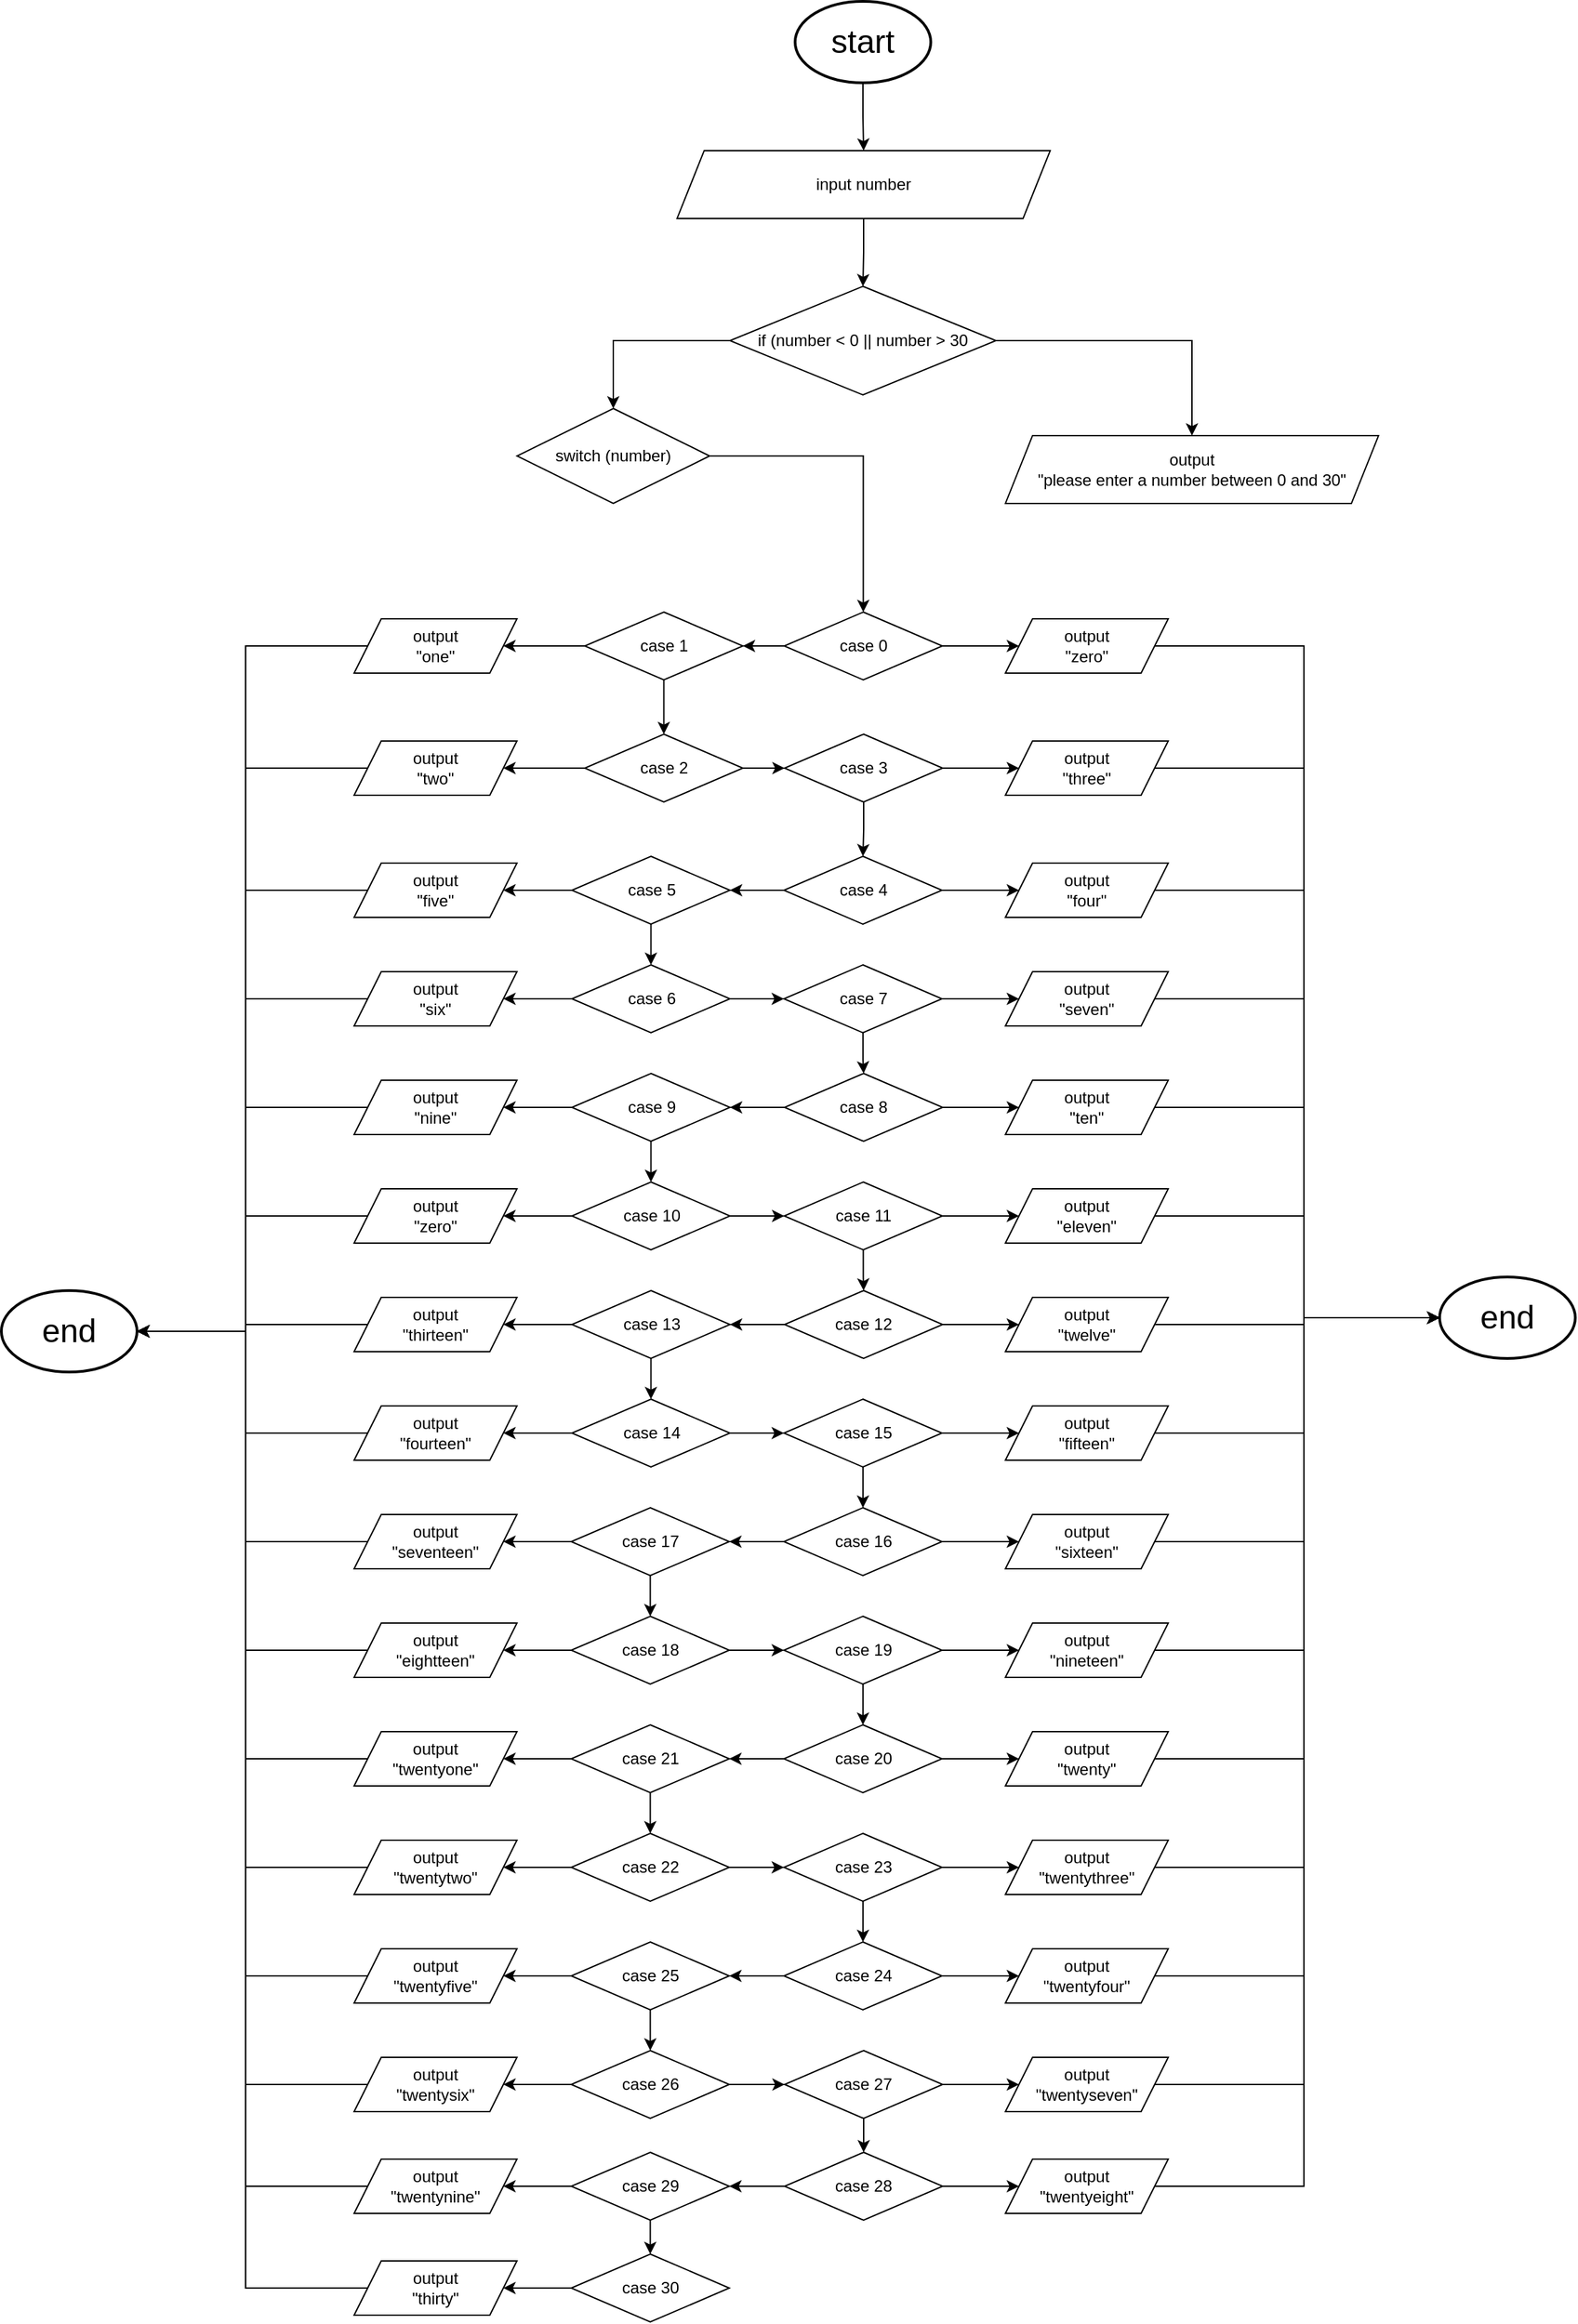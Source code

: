 <mxfile version="25.0.3">
  <diagram name="Page-1" id="EBwLO6QGOwt3dh95xcYI">
    <mxGraphModel dx="4037" dy="1658" grid="1" gridSize="10" guides="1" tooltips="1" connect="1" arrows="1" fold="1" page="1" pageScale="1" pageWidth="850" pageHeight="1100" math="0" shadow="0">
      <root>
        <mxCell id="0" />
        <mxCell id="1" parent="0" />
        <mxCell id="zRqvrmHokOxKd8AB4O5T-6" style="edgeStyle=orthogonalEdgeStyle;rounded=0;orthogonalLoop=1;jettySize=auto;html=1;entryX=0.5;entryY=0;entryDx=0;entryDy=0;" edge="1" parent="1" source="zRqvrmHokOxKd8AB4O5T-1" target="zRqvrmHokOxKd8AB4O5T-4">
          <mxGeometry relative="1" as="geometry" />
        </mxCell>
        <mxCell id="zRqvrmHokOxKd8AB4O5T-1" value="&lt;font style=&quot;font-size: 24px;&quot;&gt;start&lt;/font&gt;" style="strokeWidth=2;html=1;shape=mxgraph.flowchart.start_1;whiteSpace=wrap;" vertex="1" parent="1">
          <mxGeometry x="375" y="40" width="100" height="60" as="geometry" />
        </mxCell>
        <mxCell id="zRqvrmHokOxKd8AB4O5T-9" style="edgeStyle=orthogonalEdgeStyle;rounded=0;orthogonalLoop=1;jettySize=auto;html=1;entryX=0.5;entryY=0;entryDx=0;entryDy=0;" edge="1" parent="1" source="zRqvrmHokOxKd8AB4O5T-3" target="zRqvrmHokOxKd8AB4O5T-8">
          <mxGeometry relative="1" as="geometry" />
        </mxCell>
        <mxCell id="zRqvrmHokOxKd8AB4O5T-11" style="edgeStyle=orthogonalEdgeStyle;rounded=0;orthogonalLoop=1;jettySize=auto;html=1;entryX=0.5;entryY=0;entryDx=0;entryDy=0;" edge="1" parent="1" source="zRqvrmHokOxKd8AB4O5T-3" target="zRqvrmHokOxKd8AB4O5T-10">
          <mxGeometry relative="1" as="geometry" />
        </mxCell>
        <mxCell id="zRqvrmHokOxKd8AB4O5T-3" value="if (number &amp;lt; 0 || number &amp;gt; 30" style="rhombus;whiteSpace=wrap;html=1;" vertex="1" parent="1">
          <mxGeometry x="327" y="250" width="196" height="80" as="geometry" />
        </mxCell>
        <mxCell id="zRqvrmHokOxKd8AB4O5T-7" style="edgeStyle=orthogonalEdgeStyle;rounded=0;orthogonalLoop=1;jettySize=auto;html=1;entryX=0.5;entryY=0;entryDx=0;entryDy=0;" edge="1" parent="1" source="zRqvrmHokOxKd8AB4O5T-4" target="zRqvrmHokOxKd8AB4O5T-3">
          <mxGeometry relative="1" as="geometry" />
        </mxCell>
        <mxCell id="zRqvrmHokOxKd8AB4O5T-4" value="input number" style="shape=parallelogram;perimeter=parallelogramPerimeter;whiteSpace=wrap;html=1;fixedSize=1;" vertex="1" parent="1">
          <mxGeometry x="288" y="150" width="275" height="50" as="geometry" />
        </mxCell>
        <mxCell id="zRqvrmHokOxKd8AB4O5T-13" style="edgeStyle=orthogonalEdgeStyle;rounded=0;orthogonalLoop=1;jettySize=auto;html=1;" edge="1" parent="1" source="zRqvrmHokOxKd8AB4O5T-8" target="zRqvrmHokOxKd8AB4O5T-12">
          <mxGeometry relative="1" as="geometry" />
        </mxCell>
        <mxCell id="zRqvrmHokOxKd8AB4O5T-8" value="switch (number)" style="rhombus;whiteSpace=wrap;html=1;" vertex="1" parent="1">
          <mxGeometry x="170" y="340" width="142" height="70" as="geometry" />
        </mxCell>
        <mxCell id="zRqvrmHokOxKd8AB4O5T-10" value="output&lt;br&gt;&quot;please enter a number between 0 and 30&quot;" style="shape=parallelogram;perimeter=parallelogramPerimeter;whiteSpace=wrap;html=1;fixedSize=1;" vertex="1" parent="1">
          <mxGeometry x="530" y="360" width="275" height="50" as="geometry" />
        </mxCell>
        <mxCell id="zRqvrmHokOxKd8AB4O5T-50" style="edgeStyle=orthogonalEdgeStyle;rounded=0;orthogonalLoop=1;jettySize=auto;html=1;" edge="1" parent="1" source="zRqvrmHokOxKd8AB4O5T-12" target="zRqvrmHokOxKd8AB4O5T-49">
          <mxGeometry relative="1" as="geometry" />
        </mxCell>
        <mxCell id="zRqvrmHokOxKd8AB4O5T-12" value="case 0" style="rhombus;whiteSpace=wrap;html=1;" vertex="1" parent="1">
          <mxGeometry x="367" y="490" width="116.5" height="50" as="geometry" />
        </mxCell>
        <mxCell id="zRqvrmHokOxKd8AB4O5T-52" style="edgeStyle=orthogonalEdgeStyle;rounded=0;orthogonalLoop=1;jettySize=auto;html=1;entryX=1;entryY=0.5;entryDx=0;entryDy=0;" edge="1" parent="1" source="zRqvrmHokOxKd8AB4O5T-15" target="zRqvrmHokOxKd8AB4O5T-51">
          <mxGeometry relative="1" as="geometry" />
        </mxCell>
        <mxCell id="zRqvrmHokOxKd8AB4O5T-53" style="edgeStyle=orthogonalEdgeStyle;rounded=0;orthogonalLoop=1;jettySize=auto;html=1;entryX=0.5;entryY=0;entryDx=0;entryDy=0;" edge="1" parent="1" source="zRqvrmHokOxKd8AB4O5T-15" target="zRqvrmHokOxKd8AB4O5T-17">
          <mxGeometry relative="1" as="geometry" />
        </mxCell>
        <mxCell id="zRqvrmHokOxKd8AB4O5T-15" value="case 1" style="rhombus;whiteSpace=wrap;html=1;" vertex="1" parent="1">
          <mxGeometry x="220" y="490" width="116.5" height="50" as="geometry" />
        </mxCell>
        <mxCell id="zRqvrmHokOxKd8AB4O5T-55" style="edgeStyle=orthogonalEdgeStyle;rounded=0;orthogonalLoop=1;jettySize=auto;html=1;entryX=1;entryY=0.5;entryDx=0;entryDy=0;" edge="1" parent="1" source="zRqvrmHokOxKd8AB4O5T-17" target="zRqvrmHokOxKd8AB4O5T-54">
          <mxGeometry relative="1" as="geometry" />
        </mxCell>
        <mxCell id="zRqvrmHokOxKd8AB4O5T-58" style="edgeStyle=orthogonalEdgeStyle;rounded=0;orthogonalLoop=1;jettySize=auto;html=1;entryX=0;entryY=0.5;entryDx=0;entryDy=0;" edge="1" parent="1" source="zRqvrmHokOxKd8AB4O5T-17" target="zRqvrmHokOxKd8AB4O5T-18">
          <mxGeometry relative="1" as="geometry" />
        </mxCell>
        <mxCell id="zRqvrmHokOxKd8AB4O5T-17" value="case 2" style="rhombus;whiteSpace=wrap;html=1;" vertex="1" parent="1">
          <mxGeometry x="220" y="580" width="116.5" height="50" as="geometry" />
        </mxCell>
        <mxCell id="zRqvrmHokOxKd8AB4O5T-57" style="edgeStyle=orthogonalEdgeStyle;rounded=0;orthogonalLoop=1;jettySize=auto;html=1;entryX=0;entryY=0.5;entryDx=0;entryDy=0;" edge="1" parent="1" source="zRqvrmHokOxKd8AB4O5T-18" target="zRqvrmHokOxKd8AB4O5T-56">
          <mxGeometry relative="1" as="geometry" />
        </mxCell>
        <mxCell id="zRqvrmHokOxKd8AB4O5T-59" style="edgeStyle=orthogonalEdgeStyle;rounded=0;orthogonalLoop=1;jettySize=auto;html=1;entryX=0.5;entryY=0;entryDx=0;entryDy=0;" edge="1" parent="1" source="zRqvrmHokOxKd8AB4O5T-18" target="zRqvrmHokOxKd8AB4O5T-19">
          <mxGeometry relative="1" as="geometry" />
        </mxCell>
        <mxCell id="zRqvrmHokOxKd8AB4O5T-18" value="case 3" style="rhombus;whiteSpace=wrap;html=1;" vertex="1" parent="1">
          <mxGeometry x="367.25" y="580" width="116.5" height="50" as="geometry" />
        </mxCell>
        <mxCell id="zRqvrmHokOxKd8AB4O5T-99" style="edgeStyle=orthogonalEdgeStyle;rounded=0;orthogonalLoop=1;jettySize=auto;html=1;entryX=0;entryY=0.5;entryDx=0;entryDy=0;" edge="1" parent="1" source="zRqvrmHokOxKd8AB4O5T-19" target="zRqvrmHokOxKd8AB4O5T-60">
          <mxGeometry relative="1" as="geometry" />
        </mxCell>
        <mxCell id="zRqvrmHokOxKd8AB4O5T-100" style="edgeStyle=orthogonalEdgeStyle;rounded=0;orthogonalLoop=1;jettySize=auto;html=1;entryX=1;entryY=0.5;entryDx=0;entryDy=0;" edge="1" parent="1" source="zRqvrmHokOxKd8AB4O5T-19" target="zRqvrmHokOxKd8AB4O5T-20">
          <mxGeometry relative="1" as="geometry" />
        </mxCell>
        <mxCell id="zRqvrmHokOxKd8AB4O5T-19" value="case 4" style="rhombus;whiteSpace=wrap;html=1;" vertex="1" parent="1">
          <mxGeometry x="366.75" y="670" width="116.5" height="50" as="geometry" />
        </mxCell>
        <mxCell id="zRqvrmHokOxKd8AB4O5T-94" style="edgeStyle=orthogonalEdgeStyle;rounded=0;orthogonalLoop=1;jettySize=auto;html=1;entryX=1;entryY=0.5;entryDx=0;entryDy=0;" edge="1" parent="1" source="zRqvrmHokOxKd8AB4O5T-20" target="zRqvrmHokOxKd8AB4O5T-61">
          <mxGeometry relative="1" as="geometry" />
        </mxCell>
        <mxCell id="zRqvrmHokOxKd8AB4O5T-95" style="edgeStyle=orthogonalEdgeStyle;rounded=0;orthogonalLoop=1;jettySize=auto;html=1;entryX=0.5;entryY=0;entryDx=0;entryDy=0;" edge="1" parent="1" source="zRqvrmHokOxKd8AB4O5T-20" target="zRqvrmHokOxKd8AB4O5T-21">
          <mxGeometry relative="1" as="geometry" />
        </mxCell>
        <mxCell id="zRqvrmHokOxKd8AB4O5T-20" value="case 5" style="rhombus;whiteSpace=wrap;html=1;" vertex="1" parent="1">
          <mxGeometry x="210.5" y="670" width="116.5" height="50" as="geometry" />
        </mxCell>
        <mxCell id="zRqvrmHokOxKd8AB4O5T-96" style="edgeStyle=orthogonalEdgeStyle;rounded=0;orthogonalLoop=1;jettySize=auto;html=1;entryX=1;entryY=0.5;entryDx=0;entryDy=0;" edge="1" parent="1" source="zRqvrmHokOxKd8AB4O5T-21" target="zRqvrmHokOxKd8AB4O5T-62">
          <mxGeometry relative="1" as="geometry" />
        </mxCell>
        <mxCell id="zRqvrmHokOxKd8AB4O5T-21" value="case 6" style="rhombus;whiteSpace=wrap;html=1;" vertex="1" parent="1">
          <mxGeometry x="210.5" y="750" width="116.5" height="50" as="geometry" />
        </mxCell>
        <mxCell id="zRqvrmHokOxKd8AB4O5T-98" style="edgeStyle=orthogonalEdgeStyle;rounded=0;orthogonalLoop=1;jettySize=auto;html=1;entryX=0;entryY=0.5;entryDx=0;entryDy=0;" edge="1" parent="1" source="zRqvrmHokOxKd8AB4O5T-22" target="zRqvrmHokOxKd8AB4O5T-80">
          <mxGeometry relative="1" as="geometry" />
        </mxCell>
        <mxCell id="zRqvrmHokOxKd8AB4O5T-101" style="edgeStyle=orthogonalEdgeStyle;rounded=0;orthogonalLoop=1;jettySize=auto;html=1;entryX=0.5;entryY=0;entryDx=0;entryDy=0;" edge="1" parent="1" source="zRqvrmHokOxKd8AB4O5T-22" target="zRqvrmHokOxKd8AB4O5T-23">
          <mxGeometry relative="1" as="geometry" />
        </mxCell>
        <mxCell id="zRqvrmHokOxKd8AB4O5T-22" value="case 7" style="rhombus;whiteSpace=wrap;html=1;" vertex="1" parent="1">
          <mxGeometry x="366.75" y="750" width="116.5" height="50" as="geometry" />
        </mxCell>
        <mxCell id="zRqvrmHokOxKd8AB4O5T-102" style="edgeStyle=orthogonalEdgeStyle;rounded=0;orthogonalLoop=1;jettySize=auto;html=1;entryX=0;entryY=0.5;entryDx=0;entryDy=0;" edge="1" parent="1" source="zRqvrmHokOxKd8AB4O5T-23" target="zRqvrmHokOxKd8AB4O5T-81">
          <mxGeometry relative="1" as="geometry" />
        </mxCell>
        <mxCell id="zRqvrmHokOxKd8AB4O5T-103" style="edgeStyle=orthogonalEdgeStyle;rounded=0;orthogonalLoop=1;jettySize=auto;html=1;entryX=1;entryY=0.5;entryDx=0;entryDy=0;" edge="1" parent="1" source="zRqvrmHokOxKd8AB4O5T-23" target="zRqvrmHokOxKd8AB4O5T-24">
          <mxGeometry relative="1" as="geometry" />
        </mxCell>
        <mxCell id="zRqvrmHokOxKd8AB4O5T-23" value="case 8" style="rhombus;whiteSpace=wrap;html=1;" vertex="1" parent="1">
          <mxGeometry x="367.25" y="830" width="116.5" height="50" as="geometry" />
        </mxCell>
        <mxCell id="zRqvrmHokOxKd8AB4O5T-104" style="edgeStyle=orthogonalEdgeStyle;rounded=0;orthogonalLoop=1;jettySize=auto;html=1;entryX=1;entryY=0.5;entryDx=0;entryDy=0;" edge="1" parent="1" source="zRqvrmHokOxKd8AB4O5T-24" target="zRqvrmHokOxKd8AB4O5T-63">
          <mxGeometry relative="1" as="geometry" />
        </mxCell>
        <mxCell id="zRqvrmHokOxKd8AB4O5T-105" style="edgeStyle=orthogonalEdgeStyle;rounded=0;orthogonalLoop=1;jettySize=auto;html=1;entryX=0.5;entryY=0;entryDx=0;entryDy=0;" edge="1" parent="1" source="zRqvrmHokOxKd8AB4O5T-24" target="zRqvrmHokOxKd8AB4O5T-25">
          <mxGeometry relative="1" as="geometry" />
        </mxCell>
        <mxCell id="zRqvrmHokOxKd8AB4O5T-24" value="case 9" style="rhombus;whiteSpace=wrap;html=1;" vertex="1" parent="1">
          <mxGeometry x="210.5" y="830" width="116.5" height="50" as="geometry" />
        </mxCell>
        <mxCell id="zRqvrmHokOxKd8AB4O5T-106" style="edgeStyle=orthogonalEdgeStyle;rounded=0;orthogonalLoop=1;jettySize=auto;html=1;entryX=1;entryY=0.5;entryDx=0;entryDy=0;" edge="1" parent="1" source="zRqvrmHokOxKd8AB4O5T-25" target="zRqvrmHokOxKd8AB4O5T-64">
          <mxGeometry relative="1" as="geometry" />
        </mxCell>
        <mxCell id="zRqvrmHokOxKd8AB4O5T-107" style="edgeStyle=orthogonalEdgeStyle;rounded=0;orthogonalLoop=1;jettySize=auto;html=1;entryX=0;entryY=0.5;entryDx=0;entryDy=0;" edge="1" parent="1" source="zRqvrmHokOxKd8AB4O5T-25" target="zRqvrmHokOxKd8AB4O5T-26">
          <mxGeometry relative="1" as="geometry" />
        </mxCell>
        <mxCell id="zRqvrmHokOxKd8AB4O5T-25" value="case 10" style="rhombus;whiteSpace=wrap;html=1;" vertex="1" parent="1">
          <mxGeometry x="210.5" y="910" width="116.5" height="50" as="geometry" />
        </mxCell>
        <mxCell id="zRqvrmHokOxKd8AB4O5T-108" style="edgeStyle=orthogonalEdgeStyle;rounded=0;orthogonalLoop=1;jettySize=auto;html=1;entryX=0;entryY=0.5;entryDx=0;entryDy=0;" edge="1" parent="1" source="zRqvrmHokOxKd8AB4O5T-26" target="zRqvrmHokOxKd8AB4O5T-82">
          <mxGeometry relative="1" as="geometry" />
        </mxCell>
        <mxCell id="zRqvrmHokOxKd8AB4O5T-109" style="edgeStyle=orthogonalEdgeStyle;rounded=0;orthogonalLoop=1;jettySize=auto;html=1;entryX=0.5;entryY=0;entryDx=0;entryDy=0;" edge="1" parent="1" source="zRqvrmHokOxKd8AB4O5T-26" target="zRqvrmHokOxKd8AB4O5T-27">
          <mxGeometry relative="1" as="geometry" />
        </mxCell>
        <mxCell id="zRqvrmHokOxKd8AB4O5T-26" value="case 11" style="rhombus;whiteSpace=wrap;html=1;" vertex="1" parent="1">
          <mxGeometry x="367" y="910" width="116.5" height="50" as="geometry" />
        </mxCell>
        <mxCell id="zRqvrmHokOxKd8AB4O5T-110" style="edgeStyle=orthogonalEdgeStyle;rounded=0;orthogonalLoop=1;jettySize=auto;html=1;entryX=0;entryY=0.5;entryDx=0;entryDy=0;" edge="1" parent="1" source="zRqvrmHokOxKd8AB4O5T-27" target="zRqvrmHokOxKd8AB4O5T-83">
          <mxGeometry relative="1" as="geometry" />
        </mxCell>
        <mxCell id="zRqvrmHokOxKd8AB4O5T-112" style="edgeStyle=orthogonalEdgeStyle;rounded=0;orthogonalLoop=1;jettySize=auto;html=1;entryX=1;entryY=0.5;entryDx=0;entryDy=0;" edge="1" parent="1" source="zRqvrmHokOxKd8AB4O5T-27" target="zRqvrmHokOxKd8AB4O5T-28">
          <mxGeometry relative="1" as="geometry" />
        </mxCell>
        <mxCell id="zRqvrmHokOxKd8AB4O5T-27" value="case 12" style="rhombus;whiteSpace=wrap;html=1;" vertex="1" parent="1">
          <mxGeometry x="367.25" y="990" width="116.5" height="50" as="geometry" />
        </mxCell>
        <mxCell id="zRqvrmHokOxKd8AB4O5T-113" style="edgeStyle=orthogonalEdgeStyle;rounded=0;orthogonalLoop=1;jettySize=auto;html=1;entryX=1;entryY=0.5;entryDx=0;entryDy=0;" edge="1" parent="1" source="zRqvrmHokOxKd8AB4O5T-28" target="zRqvrmHokOxKd8AB4O5T-65">
          <mxGeometry relative="1" as="geometry" />
        </mxCell>
        <mxCell id="zRqvrmHokOxKd8AB4O5T-114" style="edgeStyle=orthogonalEdgeStyle;rounded=0;orthogonalLoop=1;jettySize=auto;html=1;entryX=0.5;entryY=0;entryDx=0;entryDy=0;" edge="1" parent="1" source="zRqvrmHokOxKd8AB4O5T-28" target="zRqvrmHokOxKd8AB4O5T-29">
          <mxGeometry relative="1" as="geometry" />
        </mxCell>
        <mxCell id="zRqvrmHokOxKd8AB4O5T-28" value="case 13" style="rhombus;whiteSpace=wrap;html=1;" vertex="1" parent="1">
          <mxGeometry x="210.5" y="990" width="116.5" height="50" as="geometry" />
        </mxCell>
        <mxCell id="zRqvrmHokOxKd8AB4O5T-29" value="case 14" style="rhombus;whiteSpace=wrap;html=1;" vertex="1" parent="1">
          <mxGeometry x="210.5" y="1070" width="116.5" height="50" as="geometry" />
        </mxCell>
        <mxCell id="zRqvrmHokOxKd8AB4O5T-117" style="edgeStyle=orthogonalEdgeStyle;rounded=0;orthogonalLoop=1;jettySize=auto;html=1;entryX=0;entryY=0.5;entryDx=0;entryDy=0;" edge="1" parent="1" source="zRqvrmHokOxKd8AB4O5T-30" target="zRqvrmHokOxKd8AB4O5T-84">
          <mxGeometry relative="1" as="geometry" />
        </mxCell>
        <mxCell id="zRqvrmHokOxKd8AB4O5T-118" style="edgeStyle=orthogonalEdgeStyle;rounded=0;orthogonalLoop=1;jettySize=auto;html=1;entryX=0.5;entryY=0;entryDx=0;entryDy=0;" edge="1" parent="1" source="zRqvrmHokOxKd8AB4O5T-30" target="zRqvrmHokOxKd8AB4O5T-31">
          <mxGeometry relative="1" as="geometry" />
        </mxCell>
        <mxCell id="zRqvrmHokOxKd8AB4O5T-30" value="case 15" style="rhombus;whiteSpace=wrap;html=1;" vertex="1" parent="1">
          <mxGeometry x="366.75" y="1070" width="116.5" height="50" as="geometry" />
        </mxCell>
        <mxCell id="zRqvrmHokOxKd8AB4O5T-119" style="edgeStyle=orthogonalEdgeStyle;rounded=0;orthogonalLoop=1;jettySize=auto;html=1;entryX=0;entryY=0.5;entryDx=0;entryDy=0;" edge="1" parent="1" source="zRqvrmHokOxKd8AB4O5T-31" target="zRqvrmHokOxKd8AB4O5T-85">
          <mxGeometry relative="1" as="geometry" />
        </mxCell>
        <mxCell id="zRqvrmHokOxKd8AB4O5T-120" style="edgeStyle=orthogonalEdgeStyle;rounded=0;orthogonalLoop=1;jettySize=auto;html=1;entryX=1;entryY=0.5;entryDx=0;entryDy=0;" edge="1" parent="1" source="zRqvrmHokOxKd8AB4O5T-31" target="zRqvrmHokOxKd8AB4O5T-32">
          <mxGeometry relative="1" as="geometry" />
        </mxCell>
        <mxCell id="zRqvrmHokOxKd8AB4O5T-31" value="case 16" style="rhombus;whiteSpace=wrap;html=1;" vertex="1" parent="1">
          <mxGeometry x="366.75" y="1150" width="116.5" height="50" as="geometry" />
        </mxCell>
        <mxCell id="zRqvrmHokOxKd8AB4O5T-121" style="edgeStyle=orthogonalEdgeStyle;rounded=0;orthogonalLoop=1;jettySize=auto;html=1;entryX=1;entryY=0.5;entryDx=0;entryDy=0;" edge="1" parent="1" source="zRqvrmHokOxKd8AB4O5T-32" target="zRqvrmHokOxKd8AB4O5T-67">
          <mxGeometry relative="1" as="geometry" />
        </mxCell>
        <mxCell id="zRqvrmHokOxKd8AB4O5T-122" style="edgeStyle=orthogonalEdgeStyle;rounded=0;orthogonalLoop=1;jettySize=auto;html=1;entryX=0.5;entryY=0;entryDx=0;entryDy=0;" edge="1" parent="1" source="zRqvrmHokOxKd8AB4O5T-32" target="zRqvrmHokOxKd8AB4O5T-33">
          <mxGeometry relative="1" as="geometry" />
        </mxCell>
        <mxCell id="zRqvrmHokOxKd8AB4O5T-32" value="case 17" style="rhombus;whiteSpace=wrap;html=1;" vertex="1" parent="1">
          <mxGeometry x="210" y="1150" width="116.5" height="50" as="geometry" />
        </mxCell>
        <mxCell id="zRqvrmHokOxKd8AB4O5T-123" style="edgeStyle=orthogonalEdgeStyle;rounded=0;orthogonalLoop=1;jettySize=auto;html=1;entryX=1;entryY=0.5;entryDx=0;entryDy=0;" edge="1" parent="1" source="zRqvrmHokOxKd8AB4O5T-33" target="zRqvrmHokOxKd8AB4O5T-72">
          <mxGeometry relative="1" as="geometry" />
        </mxCell>
        <mxCell id="zRqvrmHokOxKd8AB4O5T-124" style="edgeStyle=orthogonalEdgeStyle;rounded=0;orthogonalLoop=1;jettySize=auto;html=1;entryX=0;entryY=0.5;entryDx=0;entryDy=0;" edge="1" parent="1" source="zRqvrmHokOxKd8AB4O5T-33" target="zRqvrmHokOxKd8AB4O5T-34">
          <mxGeometry relative="1" as="geometry" />
        </mxCell>
        <mxCell id="zRqvrmHokOxKd8AB4O5T-33" value="case 18" style="rhombus;whiteSpace=wrap;html=1;" vertex="1" parent="1">
          <mxGeometry x="210" y="1230" width="116.5" height="50" as="geometry" />
        </mxCell>
        <mxCell id="zRqvrmHokOxKd8AB4O5T-125" style="edgeStyle=orthogonalEdgeStyle;rounded=0;orthogonalLoop=1;jettySize=auto;html=1;entryX=0;entryY=0.5;entryDx=0;entryDy=0;" edge="1" parent="1" source="zRqvrmHokOxKd8AB4O5T-34" target="zRqvrmHokOxKd8AB4O5T-86">
          <mxGeometry relative="1" as="geometry" />
        </mxCell>
        <mxCell id="zRqvrmHokOxKd8AB4O5T-126" style="edgeStyle=orthogonalEdgeStyle;rounded=0;orthogonalLoop=1;jettySize=auto;html=1;entryX=0.5;entryY=0;entryDx=0;entryDy=0;" edge="1" parent="1" source="zRqvrmHokOxKd8AB4O5T-34" target="zRqvrmHokOxKd8AB4O5T-35">
          <mxGeometry relative="1" as="geometry" />
        </mxCell>
        <mxCell id="zRqvrmHokOxKd8AB4O5T-34" value="case 19" style="rhombus;whiteSpace=wrap;html=1;" vertex="1" parent="1">
          <mxGeometry x="366.75" y="1230" width="116.5" height="50" as="geometry" />
        </mxCell>
        <mxCell id="zRqvrmHokOxKd8AB4O5T-127" style="edgeStyle=orthogonalEdgeStyle;rounded=0;orthogonalLoop=1;jettySize=auto;html=1;entryX=0;entryY=0.5;entryDx=0;entryDy=0;" edge="1" parent="1" source="zRqvrmHokOxKd8AB4O5T-35" target="zRqvrmHokOxKd8AB4O5T-87">
          <mxGeometry relative="1" as="geometry" />
        </mxCell>
        <mxCell id="zRqvrmHokOxKd8AB4O5T-128" style="edgeStyle=orthogonalEdgeStyle;rounded=0;orthogonalLoop=1;jettySize=auto;html=1;entryX=1;entryY=0.5;entryDx=0;entryDy=0;" edge="1" parent="1" source="zRqvrmHokOxKd8AB4O5T-35" target="zRqvrmHokOxKd8AB4O5T-36">
          <mxGeometry relative="1" as="geometry" />
        </mxCell>
        <mxCell id="zRqvrmHokOxKd8AB4O5T-35" value="case 20" style="rhombus;whiteSpace=wrap;html=1;" vertex="1" parent="1">
          <mxGeometry x="366.75" y="1310" width="116.5" height="50" as="geometry" />
        </mxCell>
        <mxCell id="zRqvrmHokOxKd8AB4O5T-129" style="edgeStyle=orthogonalEdgeStyle;rounded=0;orthogonalLoop=1;jettySize=auto;html=1;entryX=1;entryY=0.5;entryDx=0;entryDy=0;" edge="1" parent="1" source="zRqvrmHokOxKd8AB4O5T-36" target="zRqvrmHokOxKd8AB4O5T-73">
          <mxGeometry relative="1" as="geometry" />
        </mxCell>
        <mxCell id="zRqvrmHokOxKd8AB4O5T-130" style="edgeStyle=orthogonalEdgeStyle;rounded=0;orthogonalLoop=1;jettySize=auto;html=1;entryX=0.5;entryY=0;entryDx=0;entryDy=0;" edge="1" parent="1" source="zRqvrmHokOxKd8AB4O5T-36" target="zRqvrmHokOxKd8AB4O5T-37">
          <mxGeometry relative="1" as="geometry" />
        </mxCell>
        <mxCell id="zRqvrmHokOxKd8AB4O5T-36" value="case 21" style="rhombus;whiteSpace=wrap;html=1;" vertex="1" parent="1">
          <mxGeometry x="210" y="1310" width="116.5" height="50" as="geometry" />
        </mxCell>
        <mxCell id="zRqvrmHokOxKd8AB4O5T-131" style="edgeStyle=orthogonalEdgeStyle;rounded=0;orthogonalLoop=1;jettySize=auto;html=1;entryX=1;entryY=0.5;entryDx=0;entryDy=0;" edge="1" parent="1" source="zRqvrmHokOxKd8AB4O5T-37" target="zRqvrmHokOxKd8AB4O5T-74">
          <mxGeometry relative="1" as="geometry" />
        </mxCell>
        <mxCell id="zRqvrmHokOxKd8AB4O5T-132" style="edgeStyle=orthogonalEdgeStyle;rounded=0;orthogonalLoop=1;jettySize=auto;html=1;entryX=0;entryY=0.5;entryDx=0;entryDy=0;" edge="1" parent="1" source="zRqvrmHokOxKd8AB4O5T-37" target="zRqvrmHokOxKd8AB4O5T-38">
          <mxGeometry relative="1" as="geometry" />
        </mxCell>
        <mxCell id="zRqvrmHokOxKd8AB4O5T-37" value="case 22" style="rhombus;whiteSpace=wrap;html=1;" vertex="1" parent="1">
          <mxGeometry x="210" y="1390" width="116.5" height="50" as="geometry" />
        </mxCell>
        <mxCell id="zRqvrmHokOxKd8AB4O5T-133" style="edgeStyle=orthogonalEdgeStyle;rounded=0;orthogonalLoop=1;jettySize=auto;html=1;entryX=0;entryY=0.5;entryDx=0;entryDy=0;" edge="1" parent="1" source="zRqvrmHokOxKd8AB4O5T-38" target="zRqvrmHokOxKd8AB4O5T-88">
          <mxGeometry relative="1" as="geometry" />
        </mxCell>
        <mxCell id="zRqvrmHokOxKd8AB4O5T-134" style="edgeStyle=orthogonalEdgeStyle;rounded=0;orthogonalLoop=1;jettySize=auto;html=1;entryX=0.5;entryY=0;entryDx=0;entryDy=0;" edge="1" parent="1" source="zRqvrmHokOxKd8AB4O5T-38" target="zRqvrmHokOxKd8AB4O5T-39">
          <mxGeometry relative="1" as="geometry" />
        </mxCell>
        <mxCell id="zRqvrmHokOxKd8AB4O5T-38" value="case 23" style="rhombus;whiteSpace=wrap;html=1;" vertex="1" parent="1">
          <mxGeometry x="366.75" y="1390" width="116.5" height="50" as="geometry" />
        </mxCell>
        <mxCell id="zRqvrmHokOxKd8AB4O5T-135" style="edgeStyle=orthogonalEdgeStyle;rounded=0;orthogonalLoop=1;jettySize=auto;html=1;entryX=0;entryY=0.5;entryDx=0;entryDy=0;" edge="1" parent="1" source="zRqvrmHokOxKd8AB4O5T-39" target="zRqvrmHokOxKd8AB4O5T-89">
          <mxGeometry relative="1" as="geometry" />
        </mxCell>
        <mxCell id="zRqvrmHokOxKd8AB4O5T-136" style="edgeStyle=orthogonalEdgeStyle;rounded=0;orthogonalLoop=1;jettySize=auto;html=1;entryX=1;entryY=0.5;entryDx=0;entryDy=0;" edge="1" parent="1" source="zRqvrmHokOxKd8AB4O5T-39" target="zRqvrmHokOxKd8AB4O5T-40">
          <mxGeometry relative="1" as="geometry" />
        </mxCell>
        <mxCell id="zRqvrmHokOxKd8AB4O5T-39" value="case 24" style="rhombus;whiteSpace=wrap;html=1;" vertex="1" parent="1">
          <mxGeometry x="366.75" y="1470" width="116.5" height="50" as="geometry" />
        </mxCell>
        <mxCell id="zRqvrmHokOxKd8AB4O5T-137" style="edgeStyle=orthogonalEdgeStyle;rounded=0;orthogonalLoop=1;jettySize=auto;html=1;entryX=1;entryY=0.5;entryDx=0;entryDy=0;" edge="1" parent="1" source="zRqvrmHokOxKd8AB4O5T-40" target="zRqvrmHokOxKd8AB4O5T-75">
          <mxGeometry relative="1" as="geometry" />
        </mxCell>
        <mxCell id="zRqvrmHokOxKd8AB4O5T-138" style="edgeStyle=orthogonalEdgeStyle;rounded=0;orthogonalLoop=1;jettySize=auto;html=1;" edge="1" parent="1" source="zRqvrmHokOxKd8AB4O5T-40" target="zRqvrmHokOxKd8AB4O5T-41">
          <mxGeometry relative="1" as="geometry" />
        </mxCell>
        <mxCell id="zRqvrmHokOxKd8AB4O5T-40" value="case 25" style="rhombus;whiteSpace=wrap;html=1;" vertex="1" parent="1">
          <mxGeometry x="210" y="1470" width="116.5" height="50" as="geometry" />
        </mxCell>
        <mxCell id="zRqvrmHokOxKd8AB4O5T-140" style="edgeStyle=orthogonalEdgeStyle;rounded=0;orthogonalLoop=1;jettySize=auto;html=1;entryX=1;entryY=0.5;entryDx=0;entryDy=0;" edge="1" parent="1" source="zRqvrmHokOxKd8AB4O5T-41" target="zRqvrmHokOxKd8AB4O5T-76">
          <mxGeometry relative="1" as="geometry" />
        </mxCell>
        <mxCell id="zRqvrmHokOxKd8AB4O5T-41" value="case 26" style="rhombus;whiteSpace=wrap;html=1;" vertex="1" parent="1">
          <mxGeometry x="210" y="1550" width="116.5" height="50" as="geometry" />
        </mxCell>
        <mxCell id="zRqvrmHokOxKd8AB4O5T-141" style="edgeStyle=orthogonalEdgeStyle;rounded=0;orthogonalLoop=1;jettySize=auto;html=1;entryX=0;entryY=0.5;entryDx=0;entryDy=0;" edge="1" parent="1" source="zRqvrmHokOxKd8AB4O5T-42" target="zRqvrmHokOxKd8AB4O5T-90">
          <mxGeometry relative="1" as="geometry" />
        </mxCell>
        <mxCell id="zRqvrmHokOxKd8AB4O5T-142" style="edgeStyle=orthogonalEdgeStyle;rounded=0;orthogonalLoop=1;jettySize=auto;html=1;entryX=0.5;entryY=0;entryDx=0;entryDy=0;" edge="1" parent="1" source="zRqvrmHokOxKd8AB4O5T-42" target="zRqvrmHokOxKd8AB4O5T-43">
          <mxGeometry relative="1" as="geometry" />
        </mxCell>
        <mxCell id="zRqvrmHokOxKd8AB4O5T-42" value="case 27" style="rhombus;whiteSpace=wrap;html=1;" vertex="1" parent="1">
          <mxGeometry x="367.25" y="1550" width="116.5" height="50" as="geometry" />
        </mxCell>
        <mxCell id="zRqvrmHokOxKd8AB4O5T-143" style="edgeStyle=orthogonalEdgeStyle;rounded=0;orthogonalLoop=1;jettySize=auto;html=1;entryX=0;entryY=0.5;entryDx=0;entryDy=0;" edge="1" parent="1" source="zRqvrmHokOxKd8AB4O5T-43" target="zRqvrmHokOxKd8AB4O5T-91">
          <mxGeometry relative="1" as="geometry" />
        </mxCell>
        <mxCell id="zRqvrmHokOxKd8AB4O5T-144" style="edgeStyle=orthogonalEdgeStyle;rounded=0;orthogonalLoop=1;jettySize=auto;html=1;entryX=1;entryY=0.5;entryDx=0;entryDy=0;" edge="1" parent="1" source="zRqvrmHokOxKd8AB4O5T-43" target="zRqvrmHokOxKd8AB4O5T-44">
          <mxGeometry relative="1" as="geometry" />
        </mxCell>
        <mxCell id="zRqvrmHokOxKd8AB4O5T-43" value="case 28" style="rhombus;whiteSpace=wrap;html=1;" vertex="1" parent="1">
          <mxGeometry x="367.25" y="1625" width="116.5" height="50" as="geometry" />
        </mxCell>
        <mxCell id="zRqvrmHokOxKd8AB4O5T-145" style="edgeStyle=orthogonalEdgeStyle;rounded=0;orthogonalLoop=1;jettySize=auto;html=1;entryX=1;entryY=0.5;entryDx=0;entryDy=0;" edge="1" parent="1" source="zRqvrmHokOxKd8AB4O5T-44" target="zRqvrmHokOxKd8AB4O5T-78">
          <mxGeometry relative="1" as="geometry" />
        </mxCell>
        <mxCell id="zRqvrmHokOxKd8AB4O5T-146" style="edgeStyle=orthogonalEdgeStyle;rounded=0;orthogonalLoop=1;jettySize=auto;html=1;entryX=0.5;entryY=0;entryDx=0;entryDy=0;" edge="1" parent="1" source="zRqvrmHokOxKd8AB4O5T-44" target="zRqvrmHokOxKd8AB4O5T-45">
          <mxGeometry relative="1" as="geometry" />
        </mxCell>
        <mxCell id="zRqvrmHokOxKd8AB4O5T-44" value="case 29" style="rhombus;whiteSpace=wrap;html=1;" vertex="1" parent="1">
          <mxGeometry x="210" y="1625" width="116.5" height="50" as="geometry" />
        </mxCell>
        <mxCell id="zRqvrmHokOxKd8AB4O5T-147" style="edgeStyle=orthogonalEdgeStyle;rounded=0;orthogonalLoop=1;jettySize=auto;html=1;entryX=1;entryY=0.5;entryDx=0;entryDy=0;" edge="1" parent="1" source="zRqvrmHokOxKd8AB4O5T-45" target="zRqvrmHokOxKd8AB4O5T-79">
          <mxGeometry relative="1" as="geometry" />
        </mxCell>
        <mxCell id="zRqvrmHokOxKd8AB4O5T-45" value="case 30" style="rhombus;whiteSpace=wrap;html=1;" vertex="1" parent="1">
          <mxGeometry x="210" y="1700" width="116.5" height="50" as="geometry" />
        </mxCell>
        <mxCell id="zRqvrmHokOxKd8AB4O5T-48" style="edgeStyle=orthogonalEdgeStyle;rounded=0;orthogonalLoop=1;jettySize=auto;html=1;exitX=0;exitY=0.5;exitDx=0;exitDy=0;entryX=1;entryY=0.5;entryDx=0;entryDy=0;" edge="1" parent="1" source="zRqvrmHokOxKd8AB4O5T-12" target="zRqvrmHokOxKd8AB4O5T-15">
          <mxGeometry relative="1" as="geometry">
            <mxPoint x="360" y="580" as="targetPoint" />
          </mxGeometry>
        </mxCell>
        <mxCell id="zRqvrmHokOxKd8AB4O5T-49" value="output&lt;br&gt;&quot;zero&quot;" style="shape=parallelogram;perimeter=parallelogramPerimeter;whiteSpace=wrap;html=1;fixedSize=1;" vertex="1" parent="1">
          <mxGeometry x="530" y="495" width="120" height="40" as="geometry" />
        </mxCell>
        <mxCell id="zRqvrmHokOxKd8AB4O5T-51" value="output&lt;br&gt;&quot;one&quot;" style="shape=parallelogram;perimeter=parallelogramPerimeter;whiteSpace=wrap;html=1;fixedSize=1;" vertex="1" parent="1">
          <mxGeometry x="50" y="495" width="120" height="40" as="geometry" />
        </mxCell>
        <mxCell id="zRqvrmHokOxKd8AB4O5T-54" value="output&lt;br&gt;&quot;two&quot;" style="shape=parallelogram;perimeter=parallelogramPerimeter;whiteSpace=wrap;html=1;fixedSize=1;" vertex="1" parent="1">
          <mxGeometry x="50" y="585" width="120" height="40" as="geometry" />
        </mxCell>
        <mxCell id="zRqvrmHokOxKd8AB4O5T-56" value="output&lt;br&gt;&quot;three&quot;" style="shape=parallelogram;perimeter=parallelogramPerimeter;whiteSpace=wrap;html=1;fixedSize=1;" vertex="1" parent="1">
          <mxGeometry x="530" y="585" width="120" height="40" as="geometry" />
        </mxCell>
        <mxCell id="zRqvrmHokOxKd8AB4O5T-60" value="output&lt;br&gt;&quot;four&quot;" style="shape=parallelogram;perimeter=parallelogramPerimeter;whiteSpace=wrap;html=1;fixedSize=1;" vertex="1" parent="1">
          <mxGeometry x="530" y="675" width="120" height="40" as="geometry" />
        </mxCell>
        <mxCell id="zRqvrmHokOxKd8AB4O5T-61" value="output&lt;br&gt;&quot;five&quot;" style="shape=parallelogram;perimeter=parallelogramPerimeter;whiteSpace=wrap;html=1;fixedSize=1;" vertex="1" parent="1">
          <mxGeometry x="50" y="675" width="120" height="40" as="geometry" />
        </mxCell>
        <mxCell id="zRqvrmHokOxKd8AB4O5T-62" value="output&lt;br&gt;&quot;six&quot;" style="shape=parallelogram;perimeter=parallelogramPerimeter;whiteSpace=wrap;html=1;fixedSize=1;" vertex="1" parent="1">
          <mxGeometry x="50" y="755" width="120" height="40" as="geometry" />
        </mxCell>
        <mxCell id="zRqvrmHokOxKd8AB4O5T-63" value="output&lt;br&gt;&quot;nine&quot;" style="shape=parallelogram;perimeter=parallelogramPerimeter;whiteSpace=wrap;html=1;fixedSize=1;" vertex="1" parent="1">
          <mxGeometry x="50" y="835" width="120" height="40" as="geometry" />
        </mxCell>
        <mxCell id="zRqvrmHokOxKd8AB4O5T-175" style="edgeStyle=orthogonalEdgeStyle;rounded=0;orthogonalLoop=1;jettySize=auto;html=1;entryX=1;entryY=0.5;entryDx=0;entryDy=0;entryPerimeter=0;" edge="1" parent="1" source="zRqvrmHokOxKd8AB4O5T-64" target="zRqvrmHokOxKd8AB4O5T-153">
          <mxGeometry relative="1" as="geometry">
            <mxPoint x="-130" y="920" as="targetPoint" />
          </mxGeometry>
        </mxCell>
        <mxCell id="zRqvrmHokOxKd8AB4O5T-64" value="output&lt;br&gt;&quot;zero&quot;" style="shape=parallelogram;perimeter=parallelogramPerimeter;whiteSpace=wrap;html=1;fixedSize=1;" vertex="1" parent="1">
          <mxGeometry x="50" y="915" width="120" height="40" as="geometry" />
        </mxCell>
        <mxCell id="zRqvrmHokOxKd8AB4O5T-65" value="output&lt;br&gt;&quot;thirteen&quot;" style="shape=parallelogram;perimeter=parallelogramPerimeter;whiteSpace=wrap;html=1;fixedSize=1;" vertex="1" parent="1">
          <mxGeometry x="50" y="995" width="120" height="40" as="geometry" />
        </mxCell>
        <mxCell id="zRqvrmHokOxKd8AB4O5T-177" style="edgeStyle=orthogonalEdgeStyle;rounded=0;orthogonalLoop=1;jettySize=auto;html=1;entryX=1;entryY=0.5;entryDx=0;entryDy=0;entryPerimeter=0;" edge="1" parent="1" source="zRqvrmHokOxKd8AB4O5T-66" target="zRqvrmHokOxKd8AB4O5T-153">
          <mxGeometry relative="1" as="geometry">
            <mxPoint x="-110" y="1020" as="targetPoint" />
          </mxGeometry>
        </mxCell>
        <mxCell id="zRqvrmHokOxKd8AB4O5T-66" value="output&lt;br&gt;&quot;fourteen&quot;" style="shape=parallelogram;perimeter=parallelogramPerimeter;whiteSpace=wrap;html=1;fixedSize=1;" vertex="1" parent="1">
          <mxGeometry x="50" y="1075" width="120" height="40" as="geometry" />
        </mxCell>
        <mxCell id="zRqvrmHokOxKd8AB4O5T-67" value="output&lt;br&gt;&quot;seventeen&quot;" style="shape=parallelogram;perimeter=parallelogramPerimeter;whiteSpace=wrap;html=1;fixedSize=1;" vertex="1" parent="1">
          <mxGeometry x="50" y="1155" width="120" height="40" as="geometry" />
        </mxCell>
        <mxCell id="zRqvrmHokOxKd8AB4O5T-72" value="output&lt;br&gt;&quot;eightteen&quot;" style="shape=parallelogram;perimeter=parallelogramPerimeter;whiteSpace=wrap;html=1;fixedSize=1;" vertex="1" parent="1">
          <mxGeometry x="50" y="1235" width="120" height="40" as="geometry" />
        </mxCell>
        <mxCell id="zRqvrmHokOxKd8AB4O5T-73" value="output&lt;br&gt;&quot;twentyone&quot;" style="shape=parallelogram;perimeter=parallelogramPerimeter;whiteSpace=wrap;html=1;fixedSize=1;" vertex="1" parent="1">
          <mxGeometry x="50" y="1315" width="120" height="40" as="geometry" />
        </mxCell>
        <mxCell id="zRqvrmHokOxKd8AB4O5T-74" value="output&lt;br&gt;&quot;twentytwo&quot;" style="shape=parallelogram;perimeter=parallelogramPerimeter;whiteSpace=wrap;html=1;fixedSize=1;" vertex="1" parent="1">
          <mxGeometry x="50" y="1395" width="120" height="40" as="geometry" />
        </mxCell>
        <mxCell id="zRqvrmHokOxKd8AB4O5T-75" value="output&lt;br&gt;&quot;twentyfive&quot;" style="shape=parallelogram;perimeter=parallelogramPerimeter;whiteSpace=wrap;html=1;fixedSize=1;" vertex="1" parent="1">
          <mxGeometry x="50" y="1475" width="120" height="40" as="geometry" />
        </mxCell>
        <mxCell id="zRqvrmHokOxKd8AB4O5T-76" value="output&lt;br&gt;&quot;twentysix&quot;" style="shape=parallelogram;perimeter=parallelogramPerimeter;whiteSpace=wrap;html=1;fixedSize=1;" vertex="1" parent="1">
          <mxGeometry x="50" y="1555" width="120" height="40" as="geometry" />
        </mxCell>
        <mxCell id="zRqvrmHokOxKd8AB4O5T-78" value="output&lt;br&gt;&quot;twentynine&quot;" style="shape=parallelogram;perimeter=parallelogramPerimeter;whiteSpace=wrap;html=1;fixedSize=1;" vertex="1" parent="1">
          <mxGeometry x="50" y="1630" width="120" height="40" as="geometry" />
        </mxCell>
        <mxCell id="zRqvrmHokOxKd8AB4O5T-79" value="output&lt;br&gt;&quot;thirty&quot;" style="shape=parallelogram;perimeter=parallelogramPerimeter;whiteSpace=wrap;html=1;fixedSize=1;" vertex="1" parent="1">
          <mxGeometry x="50" y="1705" width="120" height="40" as="geometry" />
        </mxCell>
        <mxCell id="zRqvrmHokOxKd8AB4O5T-80" value="output&lt;br&gt;&quot;seven&quot;" style="shape=parallelogram;perimeter=parallelogramPerimeter;whiteSpace=wrap;html=1;fixedSize=1;" vertex="1" parent="1">
          <mxGeometry x="530" y="755" width="120" height="40" as="geometry" />
        </mxCell>
        <mxCell id="zRqvrmHokOxKd8AB4O5T-81" value="output&lt;br&gt;&quot;ten&quot;" style="shape=parallelogram;perimeter=parallelogramPerimeter;whiteSpace=wrap;html=1;fixedSize=1;" vertex="1" parent="1">
          <mxGeometry x="530" y="835" width="120" height="40" as="geometry" />
        </mxCell>
        <mxCell id="zRqvrmHokOxKd8AB4O5T-82" value="output&lt;br&gt;&quot;eleven&quot;" style="shape=parallelogram;perimeter=parallelogramPerimeter;whiteSpace=wrap;html=1;fixedSize=1;" vertex="1" parent="1">
          <mxGeometry x="530" y="915" width="120" height="40" as="geometry" />
        </mxCell>
        <mxCell id="zRqvrmHokOxKd8AB4O5T-83" value="output&lt;br&gt;&quot;twelve&quot;" style="shape=parallelogram;perimeter=parallelogramPerimeter;whiteSpace=wrap;html=1;fixedSize=1;" vertex="1" parent="1">
          <mxGeometry x="530" y="995" width="120" height="40" as="geometry" />
        </mxCell>
        <mxCell id="zRqvrmHokOxKd8AB4O5T-84" value="output&lt;br&gt;&quot;fifteen&quot;" style="shape=parallelogram;perimeter=parallelogramPerimeter;whiteSpace=wrap;html=1;fixedSize=1;" vertex="1" parent="1">
          <mxGeometry x="530" y="1075" width="120" height="40" as="geometry" />
        </mxCell>
        <mxCell id="zRqvrmHokOxKd8AB4O5T-85" value="output&lt;br&gt;&quot;sixteen&quot;" style="shape=parallelogram;perimeter=parallelogramPerimeter;whiteSpace=wrap;html=1;fixedSize=1;" vertex="1" parent="1">
          <mxGeometry x="530" y="1155" width="120" height="40" as="geometry" />
        </mxCell>
        <mxCell id="zRqvrmHokOxKd8AB4O5T-86" value="output&lt;br&gt;&quot;nineteen&quot;" style="shape=parallelogram;perimeter=parallelogramPerimeter;whiteSpace=wrap;html=1;fixedSize=1;" vertex="1" parent="1">
          <mxGeometry x="530" y="1235" width="120" height="40" as="geometry" />
        </mxCell>
        <mxCell id="zRqvrmHokOxKd8AB4O5T-87" value="output&lt;br&gt;&quot;twenty&quot;" style="shape=parallelogram;perimeter=parallelogramPerimeter;whiteSpace=wrap;html=1;fixedSize=1;" vertex="1" parent="1">
          <mxGeometry x="530" y="1315" width="120" height="40" as="geometry" />
        </mxCell>
        <mxCell id="zRqvrmHokOxKd8AB4O5T-88" value="output&lt;br&gt;&quot;twentythree&quot;" style="shape=parallelogram;perimeter=parallelogramPerimeter;whiteSpace=wrap;html=1;fixedSize=1;" vertex="1" parent="1">
          <mxGeometry x="530" y="1395" width="120" height="40" as="geometry" />
        </mxCell>
        <mxCell id="zRqvrmHokOxKd8AB4O5T-89" value="output&lt;br&gt;&quot;twentyfour&quot;" style="shape=parallelogram;perimeter=parallelogramPerimeter;whiteSpace=wrap;html=1;fixedSize=1;" vertex="1" parent="1">
          <mxGeometry x="530" y="1475" width="120" height="40" as="geometry" />
        </mxCell>
        <mxCell id="zRqvrmHokOxKd8AB4O5T-90" value="output&lt;br&gt;&quot;twentyseven&quot;" style="shape=parallelogram;perimeter=parallelogramPerimeter;whiteSpace=wrap;html=1;fixedSize=1;" vertex="1" parent="1">
          <mxGeometry x="530" y="1555" width="120" height="40" as="geometry" />
        </mxCell>
        <mxCell id="zRqvrmHokOxKd8AB4O5T-91" value="output&lt;br&gt;&quot;twentyeight&quot;" style="shape=parallelogram;perimeter=parallelogramPerimeter;whiteSpace=wrap;html=1;fixedSize=1;" vertex="1" parent="1">
          <mxGeometry x="530" y="1630" width="120" height="40" as="geometry" />
        </mxCell>
        <mxCell id="zRqvrmHokOxKd8AB4O5T-97" style="edgeStyle=orthogonalEdgeStyle;rounded=0;orthogonalLoop=1;jettySize=auto;html=1;entryX=0;entryY=0.5;entryDx=0;entryDy=0;" edge="1" parent="1" source="zRqvrmHokOxKd8AB4O5T-21" target="zRqvrmHokOxKd8AB4O5T-22">
          <mxGeometry relative="1" as="geometry" />
        </mxCell>
        <mxCell id="zRqvrmHokOxKd8AB4O5T-115" style="edgeStyle=orthogonalEdgeStyle;rounded=0;orthogonalLoop=1;jettySize=auto;html=1;entryX=1;entryY=0.5;entryDx=0;entryDy=0;" edge="1" parent="1" source="zRqvrmHokOxKd8AB4O5T-29" target="zRqvrmHokOxKd8AB4O5T-66">
          <mxGeometry relative="1" as="geometry" />
        </mxCell>
        <mxCell id="zRqvrmHokOxKd8AB4O5T-116" style="edgeStyle=orthogonalEdgeStyle;rounded=0;orthogonalLoop=1;jettySize=auto;html=1;entryX=0;entryY=0.5;entryDx=0;entryDy=0;" edge="1" parent="1" source="zRqvrmHokOxKd8AB4O5T-29" target="zRqvrmHokOxKd8AB4O5T-30">
          <mxGeometry relative="1" as="geometry" />
        </mxCell>
        <mxCell id="zRqvrmHokOxKd8AB4O5T-139" style="edgeStyle=orthogonalEdgeStyle;rounded=0;orthogonalLoop=1;jettySize=auto;html=1;entryX=0;entryY=0.5;entryDx=0;entryDy=0;" edge="1" parent="1" source="zRqvrmHokOxKd8AB4O5T-41" target="zRqvrmHokOxKd8AB4O5T-42">
          <mxGeometry relative="1" as="geometry" />
        </mxCell>
        <mxCell id="zRqvrmHokOxKd8AB4O5T-150" value="&lt;font style=&quot;font-size: 24px;&quot;&gt;end&lt;/font&gt;" style="strokeWidth=2;html=1;shape=mxgraph.flowchart.start_1;whiteSpace=wrap;" vertex="1" parent="1">
          <mxGeometry x="850" y="980" width="100" height="60" as="geometry" />
        </mxCell>
        <mxCell id="zRqvrmHokOxKd8AB4O5T-153" value="&lt;font style=&quot;font-size: 24px;&quot;&gt;end&lt;/font&gt;" style="strokeWidth=2;html=1;shape=mxgraph.flowchart.start_1;whiteSpace=wrap;" vertex="1" parent="1">
          <mxGeometry x="-210" y="990" width="100" height="60" as="geometry" />
        </mxCell>
        <mxCell id="zRqvrmHokOxKd8AB4O5T-154" style="edgeStyle=orthogonalEdgeStyle;rounded=0;orthogonalLoop=1;jettySize=auto;html=1;entryX=0;entryY=0.5;entryDx=0;entryDy=0;entryPerimeter=0;" edge="1" parent="1" source="zRqvrmHokOxKd8AB4O5T-81" target="zRqvrmHokOxKd8AB4O5T-150">
          <mxGeometry relative="1" as="geometry" />
        </mxCell>
        <mxCell id="zRqvrmHokOxKd8AB4O5T-155" style="edgeStyle=orthogonalEdgeStyle;rounded=0;orthogonalLoop=1;jettySize=auto;html=1;entryX=0;entryY=0.5;entryDx=0;entryDy=0;entryPerimeter=0;" edge="1" parent="1" source="zRqvrmHokOxKd8AB4O5T-49" target="zRqvrmHokOxKd8AB4O5T-150">
          <mxGeometry relative="1" as="geometry" />
        </mxCell>
        <mxCell id="zRqvrmHokOxKd8AB4O5T-156" style="edgeStyle=orthogonalEdgeStyle;rounded=0;orthogonalLoop=1;jettySize=auto;html=1;entryX=0;entryY=0.5;entryDx=0;entryDy=0;entryPerimeter=0;" edge="1" parent="1" source="zRqvrmHokOxKd8AB4O5T-56" target="zRqvrmHokOxKd8AB4O5T-150">
          <mxGeometry relative="1" as="geometry" />
        </mxCell>
        <mxCell id="zRqvrmHokOxKd8AB4O5T-157" style="edgeStyle=orthogonalEdgeStyle;rounded=0;orthogonalLoop=1;jettySize=auto;html=1;entryX=0;entryY=0.5;entryDx=0;entryDy=0;entryPerimeter=0;" edge="1" parent="1" source="zRqvrmHokOxKd8AB4O5T-60" target="zRqvrmHokOxKd8AB4O5T-150">
          <mxGeometry relative="1" as="geometry" />
        </mxCell>
        <mxCell id="zRqvrmHokOxKd8AB4O5T-158" style="edgeStyle=orthogonalEdgeStyle;rounded=0;orthogonalLoop=1;jettySize=auto;html=1;entryX=0;entryY=0.5;entryDx=0;entryDy=0;entryPerimeter=0;" edge="1" parent="1" source="zRqvrmHokOxKd8AB4O5T-80" target="zRqvrmHokOxKd8AB4O5T-150">
          <mxGeometry relative="1" as="geometry" />
        </mxCell>
        <mxCell id="zRqvrmHokOxKd8AB4O5T-159" style="edgeStyle=orthogonalEdgeStyle;rounded=0;orthogonalLoop=1;jettySize=auto;html=1;entryX=0;entryY=0.5;entryDx=0;entryDy=0;entryPerimeter=0;" edge="1" parent="1" source="zRqvrmHokOxKd8AB4O5T-82" target="zRqvrmHokOxKd8AB4O5T-150">
          <mxGeometry relative="1" as="geometry" />
        </mxCell>
        <mxCell id="zRqvrmHokOxKd8AB4O5T-160" style="edgeStyle=orthogonalEdgeStyle;rounded=0;orthogonalLoop=1;jettySize=auto;html=1;entryX=0;entryY=0.5;entryDx=0;entryDy=0;entryPerimeter=0;" edge="1" parent="1" source="zRqvrmHokOxKd8AB4O5T-83" target="zRqvrmHokOxKd8AB4O5T-150">
          <mxGeometry relative="1" as="geometry" />
        </mxCell>
        <mxCell id="zRqvrmHokOxKd8AB4O5T-161" style="edgeStyle=orthogonalEdgeStyle;rounded=0;orthogonalLoop=1;jettySize=auto;html=1;entryX=0;entryY=0.5;entryDx=0;entryDy=0;entryPerimeter=0;" edge="1" parent="1" source="zRqvrmHokOxKd8AB4O5T-84" target="zRqvrmHokOxKd8AB4O5T-150">
          <mxGeometry relative="1" as="geometry" />
        </mxCell>
        <mxCell id="zRqvrmHokOxKd8AB4O5T-162" style="edgeStyle=orthogonalEdgeStyle;rounded=0;orthogonalLoop=1;jettySize=auto;html=1;entryX=0;entryY=0.5;entryDx=0;entryDy=0;entryPerimeter=0;" edge="1" parent="1" source="zRqvrmHokOxKd8AB4O5T-85" target="zRqvrmHokOxKd8AB4O5T-150">
          <mxGeometry relative="1" as="geometry" />
        </mxCell>
        <mxCell id="zRqvrmHokOxKd8AB4O5T-163" style="edgeStyle=orthogonalEdgeStyle;rounded=0;orthogonalLoop=1;jettySize=auto;html=1;entryX=0;entryY=0.5;entryDx=0;entryDy=0;entryPerimeter=0;" edge="1" parent="1" source="zRqvrmHokOxKd8AB4O5T-86" target="zRqvrmHokOxKd8AB4O5T-150">
          <mxGeometry relative="1" as="geometry" />
        </mxCell>
        <mxCell id="zRqvrmHokOxKd8AB4O5T-164" style="edgeStyle=orthogonalEdgeStyle;rounded=0;orthogonalLoop=1;jettySize=auto;html=1;entryX=0;entryY=0.5;entryDx=0;entryDy=0;entryPerimeter=0;" edge="1" parent="1" source="zRqvrmHokOxKd8AB4O5T-87" target="zRqvrmHokOxKd8AB4O5T-150">
          <mxGeometry relative="1" as="geometry" />
        </mxCell>
        <mxCell id="zRqvrmHokOxKd8AB4O5T-165" style="edgeStyle=orthogonalEdgeStyle;rounded=0;orthogonalLoop=1;jettySize=auto;html=1;entryX=0;entryY=0.5;entryDx=0;entryDy=0;entryPerimeter=0;" edge="1" parent="1" source="zRqvrmHokOxKd8AB4O5T-88" target="zRqvrmHokOxKd8AB4O5T-150">
          <mxGeometry relative="1" as="geometry" />
        </mxCell>
        <mxCell id="zRqvrmHokOxKd8AB4O5T-166" style="edgeStyle=orthogonalEdgeStyle;rounded=0;orthogonalLoop=1;jettySize=auto;html=1;entryX=0;entryY=0.5;entryDx=0;entryDy=0;entryPerimeter=0;" edge="1" parent="1" source="zRqvrmHokOxKd8AB4O5T-89" target="zRqvrmHokOxKd8AB4O5T-150">
          <mxGeometry relative="1" as="geometry" />
        </mxCell>
        <mxCell id="zRqvrmHokOxKd8AB4O5T-167" style="edgeStyle=orthogonalEdgeStyle;rounded=0;orthogonalLoop=1;jettySize=auto;html=1;entryX=0;entryY=0.5;entryDx=0;entryDy=0;entryPerimeter=0;" edge="1" parent="1" source="zRqvrmHokOxKd8AB4O5T-90" target="zRqvrmHokOxKd8AB4O5T-150">
          <mxGeometry relative="1" as="geometry" />
        </mxCell>
        <mxCell id="zRqvrmHokOxKd8AB4O5T-168" style="edgeStyle=orthogonalEdgeStyle;rounded=0;orthogonalLoop=1;jettySize=auto;html=1;entryX=0;entryY=0.5;entryDx=0;entryDy=0;entryPerimeter=0;" edge="1" parent="1" source="zRqvrmHokOxKd8AB4O5T-91" target="zRqvrmHokOxKd8AB4O5T-150">
          <mxGeometry relative="1" as="geometry" />
        </mxCell>
        <mxCell id="zRqvrmHokOxKd8AB4O5T-169" style="edgeStyle=orthogonalEdgeStyle;rounded=0;orthogonalLoop=1;jettySize=auto;html=1;entryX=1;entryY=0.5;entryDx=0;entryDy=0;entryPerimeter=0;" edge="1" parent="1" source="zRqvrmHokOxKd8AB4O5T-51" target="zRqvrmHokOxKd8AB4O5T-153">
          <mxGeometry relative="1" as="geometry" />
        </mxCell>
        <mxCell id="zRqvrmHokOxKd8AB4O5T-170" style="edgeStyle=orthogonalEdgeStyle;rounded=0;orthogonalLoop=1;jettySize=auto;html=1;entryX=1;entryY=0.5;entryDx=0;entryDy=0;entryPerimeter=0;" edge="1" parent="1" source="zRqvrmHokOxKd8AB4O5T-54" target="zRqvrmHokOxKd8AB4O5T-153">
          <mxGeometry relative="1" as="geometry" />
        </mxCell>
        <mxCell id="zRqvrmHokOxKd8AB4O5T-172" style="edgeStyle=orthogonalEdgeStyle;rounded=0;orthogonalLoop=1;jettySize=auto;html=1;entryX=1;entryY=0.5;entryDx=0;entryDy=0;entryPerimeter=0;" edge="1" parent="1" source="zRqvrmHokOxKd8AB4O5T-61" target="zRqvrmHokOxKd8AB4O5T-153">
          <mxGeometry relative="1" as="geometry" />
        </mxCell>
        <mxCell id="zRqvrmHokOxKd8AB4O5T-173" style="edgeStyle=orthogonalEdgeStyle;rounded=0;orthogonalLoop=1;jettySize=auto;html=1;entryX=1;entryY=0.5;entryDx=0;entryDy=0;entryPerimeter=0;" edge="1" parent="1" source="zRqvrmHokOxKd8AB4O5T-62" target="zRqvrmHokOxKd8AB4O5T-153">
          <mxGeometry relative="1" as="geometry" />
        </mxCell>
        <mxCell id="zRqvrmHokOxKd8AB4O5T-174" style="edgeStyle=orthogonalEdgeStyle;rounded=0;orthogonalLoop=1;jettySize=auto;html=1;entryX=1;entryY=0.5;entryDx=0;entryDy=0;entryPerimeter=0;" edge="1" parent="1" source="zRqvrmHokOxKd8AB4O5T-63" target="zRqvrmHokOxKd8AB4O5T-153">
          <mxGeometry relative="1" as="geometry" />
        </mxCell>
        <mxCell id="zRqvrmHokOxKd8AB4O5T-176" style="edgeStyle=orthogonalEdgeStyle;rounded=0;orthogonalLoop=1;jettySize=auto;html=1;entryX=1;entryY=0.5;entryDx=0;entryDy=0;entryPerimeter=0;" edge="1" parent="1" source="zRqvrmHokOxKd8AB4O5T-65" target="zRqvrmHokOxKd8AB4O5T-153">
          <mxGeometry relative="1" as="geometry" />
        </mxCell>
        <mxCell id="zRqvrmHokOxKd8AB4O5T-178" style="edgeStyle=orthogonalEdgeStyle;rounded=0;orthogonalLoop=1;jettySize=auto;html=1;entryX=1;entryY=0.5;entryDx=0;entryDy=0;entryPerimeter=0;" edge="1" parent="1" source="zRqvrmHokOxKd8AB4O5T-67" target="zRqvrmHokOxKd8AB4O5T-153">
          <mxGeometry relative="1" as="geometry" />
        </mxCell>
        <mxCell id="zRqvrmHokOxKd8AB4O5T-179" style="edgeStyle=orthogonalEdgeStyle;rounded=0;orthogonalLoop=1;jettySize=auto;html=1;entryX=1;entryY=0.5;entryDx=0;entryDy=0;entryPerimeter=0;" edge="1" parent="1" source="zRqvrmHokOxKd8AB4O5T-72" target="zRqvrmHokOxKd8AB4O5T-153">
          <mxGeometry relative="1" as="geometry" />
        </mxCell>
        <mxCell id="zRqvrmHokOxKd8AB4O5T-180" style="edgeStyle=orthogonalEdgeStyle;rounded=0;orthogonalLoop=1;jettySize=auto;html=1;entryX=1;entryY=0.5;entryDx=0;entryDy=0;entryPerimeter=0;" edge="1" parent="1" source="zRqvrmHokOxKd8AB4O5T-73" target="zRqvrmHokOxKd8AB4O5T-153">
          <mxGeometry relative="1" as="geometry" />
        </mxCell>
        <mxCell id="zRqvrmHokOxKd8AB4O5T-181" style="edgeStyle=orthogonalEdgeStyle;rounded=0;orthogonalLoop=1;jettySize=auto;html=1;entryX=1;entryY=0.5;entryDx=0;entryDy=0;entryPerimeter=0;" edge="1" parent="1" source="zRqvrmHokOxKd8AB4O5T-74" target="zRqvrmHokOxKd8AB4O5T-153">
          <mxGeometry relative="1" as="geometry" />
        </mxCell>
        <mxCell id="zRqvrmHokOxKd8AB4O5T-182" style="edgeStyle=orthogonalEdgeStyle;rounded=0;orthogonalLoop=1;jettySize=auto;html=1;entryX=1;entryY=0.5;entryDx=0;entryDy=0;entryPerimeter=0;" edge="1" parent="1" source="zRqvrmHokOxKd8AB4O5T-75" target="zRqvrmHokOxKd8AB4O5T-153">
          <mxGeometry relative="1" as="geometry" />
        </mxCell>
        <mxCell id="zRqvrmHokOxKd8AB4O5T-183" style="edgeStyle=orthogonalEdgeStyle;rounded=0;orthogonalLoop=1;jettySize=auto;html=1;entryX=1;entryY=0.5;entryDx=0;entryDy=0;entryPerimeter=0;" edge="1" parent="1" source="zRqvrmHokOxKd8AB4O5T-76" target="zRqvrmHokOxKd8AB4O5T-153">
          <mxGeometry relative="1" as="geometry" />
        </mxCell>
        <mxCell id="zRqvrmHokOxKd8AB4O5T-184" style="edgeStyle=orthogonalEdgeStyle;rounded=0;orthogonalLoop=1;jettySize=auto;html=1;entryX=1;entryY=0.5;entryDx=0;entryDy=0;entryPerimeter=0;" edge="1" parent="1" source="zRqvrmHokOxKd8AB4O5T-78" target="zRqvrmHokOxKd8AB4O5T-153">
          <mxGeometry relative="1" as="geometry" />
        </mxCell>
        <mxCell id="zRqvrmHokOxKd8AB4O5T-185" style="edgeStyle=orthogonalEdgeStyle;rounded=0;orthogonalLoop=1;jettySize=auto;html=1;entryX=1;entryY=0.5;entryDx=0;entryDy=0;entryPerimeter=0;" edge="1" parent="1" source="zRqvrmHokOxKd8AB4O5T-79" target="zRqvrmHokOxKd8AB4O5T-153">
          <mxGeometry relative="1" as="geometry" />
        </mxCell>
      </root>
    </mxGraphModel>
  </diagram>
</mxfile>
